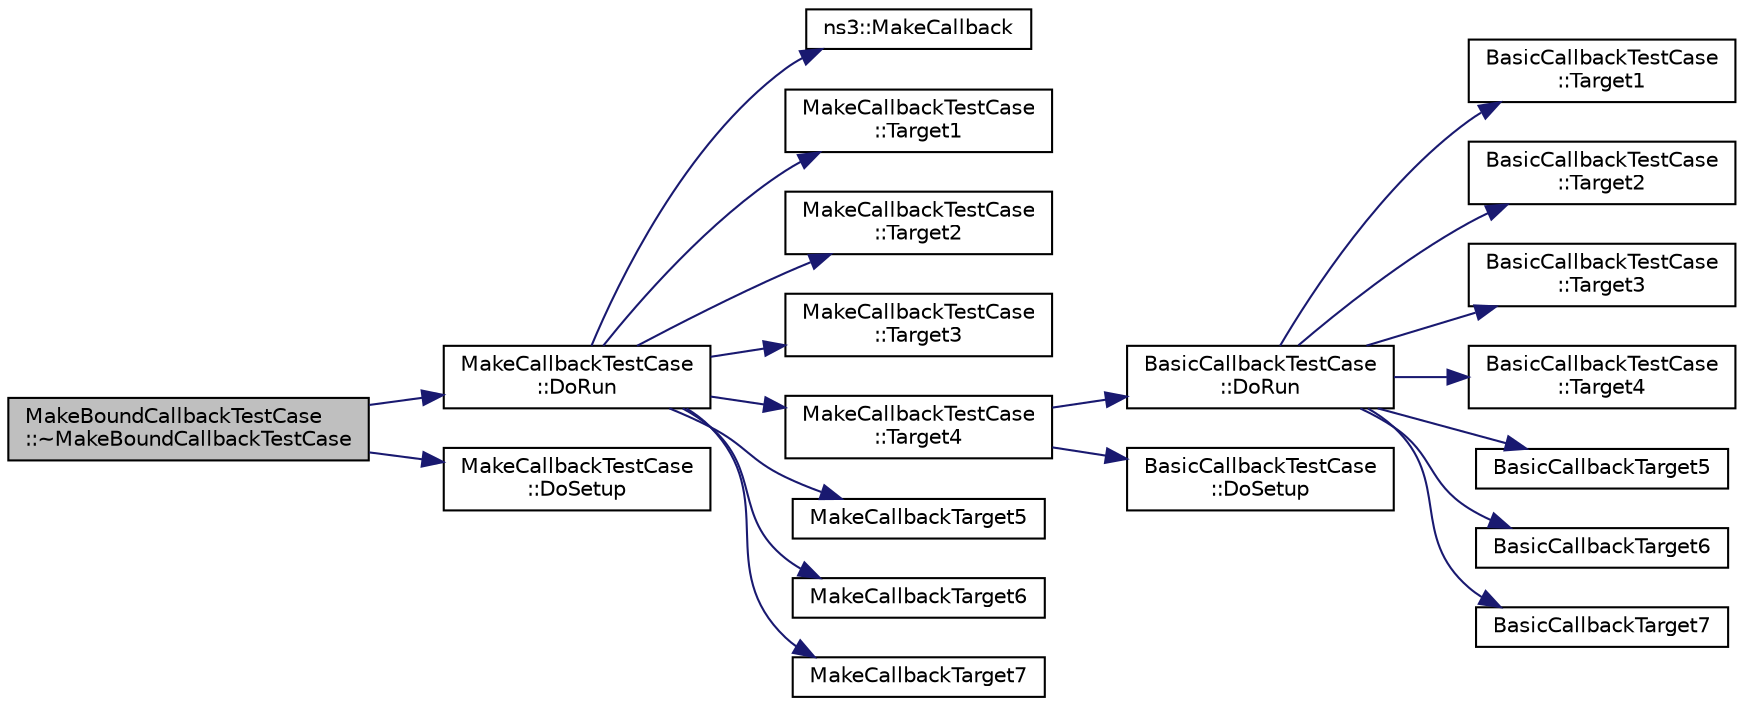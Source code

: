 digraph "MakeBoundCallbackTestCase::~MakeBoundCallbackTestCase"
{
  edge [fontname="Helvetica",fontsize="10",labelfontname="Helvetica",labelfontsize="10"];
  node [fontname="Helvetica",fontsize="10",shape=record];
  rankdir="LR";
  Node1 [label="MakeBoundCallbackTestCase\l::~MakeBoundCallbackTestCase",height=0.2,width=0.4,color="black", fillcolor="grey75", style="filled", fontcolor="black"];
  Node1 -> Node2 [color="midnightblue",fontsize="10",style="solid"];
  Node2 [label="MakeCallbackTestCase\l::DoRun",height=0.2,width=0.4,color="black", fillcolor="white", style="filled",URL="$d4/d4c/classMakeCallbackTestCase.html#a6391f12ebdf57f1bc7c236997bdd8120",tooltip="Implementation to actually run this TestCase. "];
  Node2 -> Node3 [color="midnightblue",fontsize="10",style="solid"];
  Node3 [label="ns3::MakeCallback",height=0.2,width=0.4,color="black", fillcolor="white", style="filled",URL="$dd/de0/group__makecallbackmemptr.html#ga9376283685aa99d204048d6a4b7610a4"];
  Node2 -> Node4 [color="midnightblue",fontsize="10",style="solid"];
  Node4 [label="MakeCallbackTestCase\l::Target1",height=0.2,width=0.4,color="black", fillcolor="white", style="filled",URL="$d4/d4c/classMakeCallbackTestCase.html#aabac2514df85bd85e1dec5c2dbd89ffb"];
  Node2 -> Node5 [color="midnightblue",fontsize="10",style="solid"];
  Node5 [label="MakeCallbackTestCase\l::Target2",height=0.2,width=0.4,color="black", fillcolor="white", style="filled",URL="$d4/d4c/classMakeCallbackTestCase.html#a8f3a0d047a67ec7347c7df8760bec8d9"];
  Node2 -> Node6 [color="midnightblue",fontsize="10",style="solid"];
  Node6 [label="MakeCallbackTestCase\l::Target3",height=0.2,width=0.4,color="black", fillcolor="white", style="filled",URL="$d4/d4c/classMakeCallbackTestCase.html#af54380b176c6f0c91d4866bad7e8cab1"];
  Node2 -> Node7 [color="midnightblue",fontsize="10",style="solid"];
  Node7 [label="MakeCallbackTestCase\l::Target4",height=0.2,width=0.4,color="black", fillcolor="white", style="filled",URL="$d4/d4c/classMakeCallbackTestCase.html#a09bb705d58bb3ec1ea520eb1bbcedda2"];
  Node7 -> Node8 [color="midnightblue",fontsize="10",style="solid"];
  Node8 [label="BasicCallbackTestCase\l::DoRun",height=0.2,width=0.4,color="black", fillcolor="white", style="filled",URL="$d1/d9b/classBasicCallbackTestCase.html#a49f6eef99e84edf9fd640e790827f430",tooltip="Implementation to actually run this TestCase. "];
  Node8 -> Node9 [color="midnightblue",fontsize="10",style="solid"];
  Node9 [label="BasicCallbackTestCase\l::Target1",height=0.2,width=0.4,color="black", fillcolor="white", style="filled",URL="$d1/d9b/classBasicCallbackTestCase.html#a355bda47bacdd87c9db8f521ef11c2f8"];
  Node8 -> Node10 [color="midnightblue",fontsize="10",style="solid"];
  Node10 [label="BasicCallbackTestCase\l::Target2",height=0.2,width=0.4,color="black", fillcolor="white", style="filled",URL="$d1/d9b/classBasicCallbackTestCase.html#a9bbbcd0919566d5882de93051b82f4b0"];
  Node8 -> Node11 [color="midnightblue",fontsize="10",style="solid"];
  Node11 [label="BasicCallbackTestCase\l::Target3",height=0.2,width=0.4,color="black", fillcolor="white", style="filled",URL="$d1/d9b/classBasicCallbackTestCase.html#a6316385907068e5282825059758ac973"];
  Node8 -> Node12 [color="midnightblue",fontsize="10",style="solid"];
  Node12 [label="BasicCallbackTestCase\l::Target4",height=0.2,width=0.4,color="black", fillcolor="white", style="filled",URL="$d1/d9b/classBasicCallbackTestCase.html#acded6016c8875ee1174068e28b1d464b"];
  Node8 -> Node13 [color="midnightblue",fontsize="10",style="solid"];
  Node13 [label="BasicCallbackTarget5",height=0.2,width=0.4,color="black", fillcolor="white", style="filled",URL="$df/da5/callback-test-suite_8cc.html#ad07263d7c54038463ca8e51768c47e34"];
  Node8 -> Node14 [color="midnightblue",fontsize="10",style="solid"];
  Node14 [label="BasicCallbackTarget6",height=0.2,width=0.4,color="black", fillcolor="white", style="filled",URL="$df/da5/callback-test-suite_8cc.html#a602bf8811b41389f55ea481d16cdafbf"];
  Node8 -> Node15 [color="midnightblue",fontsize="10",style="solid"];
  Node15 [label="BasicCallbackTarget7",height=0.2,width=0.4,color="black", fillcolor="white", style="filled",URL="$df/da5/callback-test-suite_8cc.html#a5593766be7f62db1560dfd17941db9b1"];
  Node7 -> Node16 [color="midnightblue",fontsize="10",style="solid"];
  Node16 [label="BasicCallbackTestCase\l::DoSetup",height=0.2,width=0.4,color="black", fillcolor="white", style="filled",URL="$d1/d9b/classBasicCallbackTestCase.html#a5da97d3d61fa85b1486816d7a069a2ea",tooltip="Implementation to do any local setup required for this TestCase. "];
  Node2 -> Node17 [color="midnightblue",fontsize="10",style="solid"];
  Node17 [label="MakeCallbackTarget5",height=0.2,width=0.4,color="black", fillcolor="white", style="filled",URL="$df/da5/callback-test-suite_8cc.html#ad3e77ec8c845a4e9ae79add079a2c235"];
  Node2 -> Node18 [color="midnightblue",fontsize="10",style="solid"];
  Node18 [label="MakeCallbackTarget6",height=0.2,width=0.4,color="black", fillcolor="white", style="filled",URL="$df/da5/callback-test-suite_8cc.html#aef81fbc5e9509314c3118040beb00ff1"];
  Node2 -> Node19 [color="midnightblue",fontsize="10",style="solid"];
  Node19 [label="MakeCallbackTarget7",height=0.2,width=0.4,color="black", fillcolor="white", style="filled",URL="$df/da5/callback-test-suite_8cc.html#a2b9cdd249f47dced205dfe0eb8396f80"];
  Node1 -> Node20 [color="midnightblue",fontsize="10",style="solid"];
  Node20 [label="MakeCallbackTestCase\l::DoSetup",height=0.2,width=0.4,color="black", fillcolor="white", style="filled",URL="$d4/d4c/classMakeCallbackTestCase.html#af97656fe502b2e31e168489e2494575b",tooltip="Implementation to do any local setup required for this TestCase. "];
}
